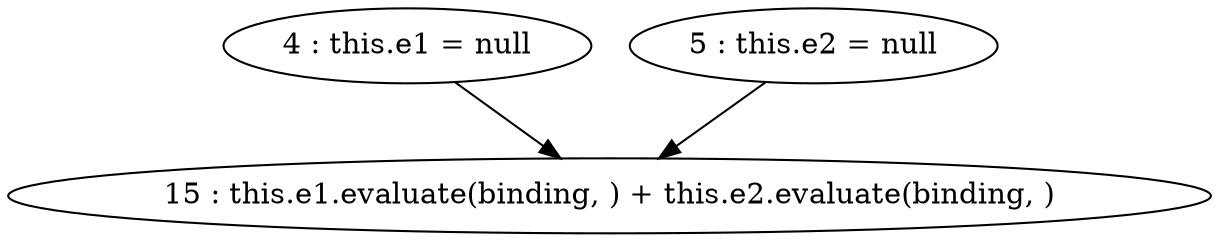 digraph G {
"4 : this.e1 = null"
"4 : this.e1 = null" -> "15 : this.e1.evaluate(binding, ) + this.e2.evaluate(binding, )"
"5 : this.e2 = null"
"5 : this.e2 = null" -> "15 : this.e1.evaluate(binding, ) + this.e2.evaluate(binding, )"
"15 : this.e1.evaluate(binding, ) + this.e2.evaluate(binding, )"
}